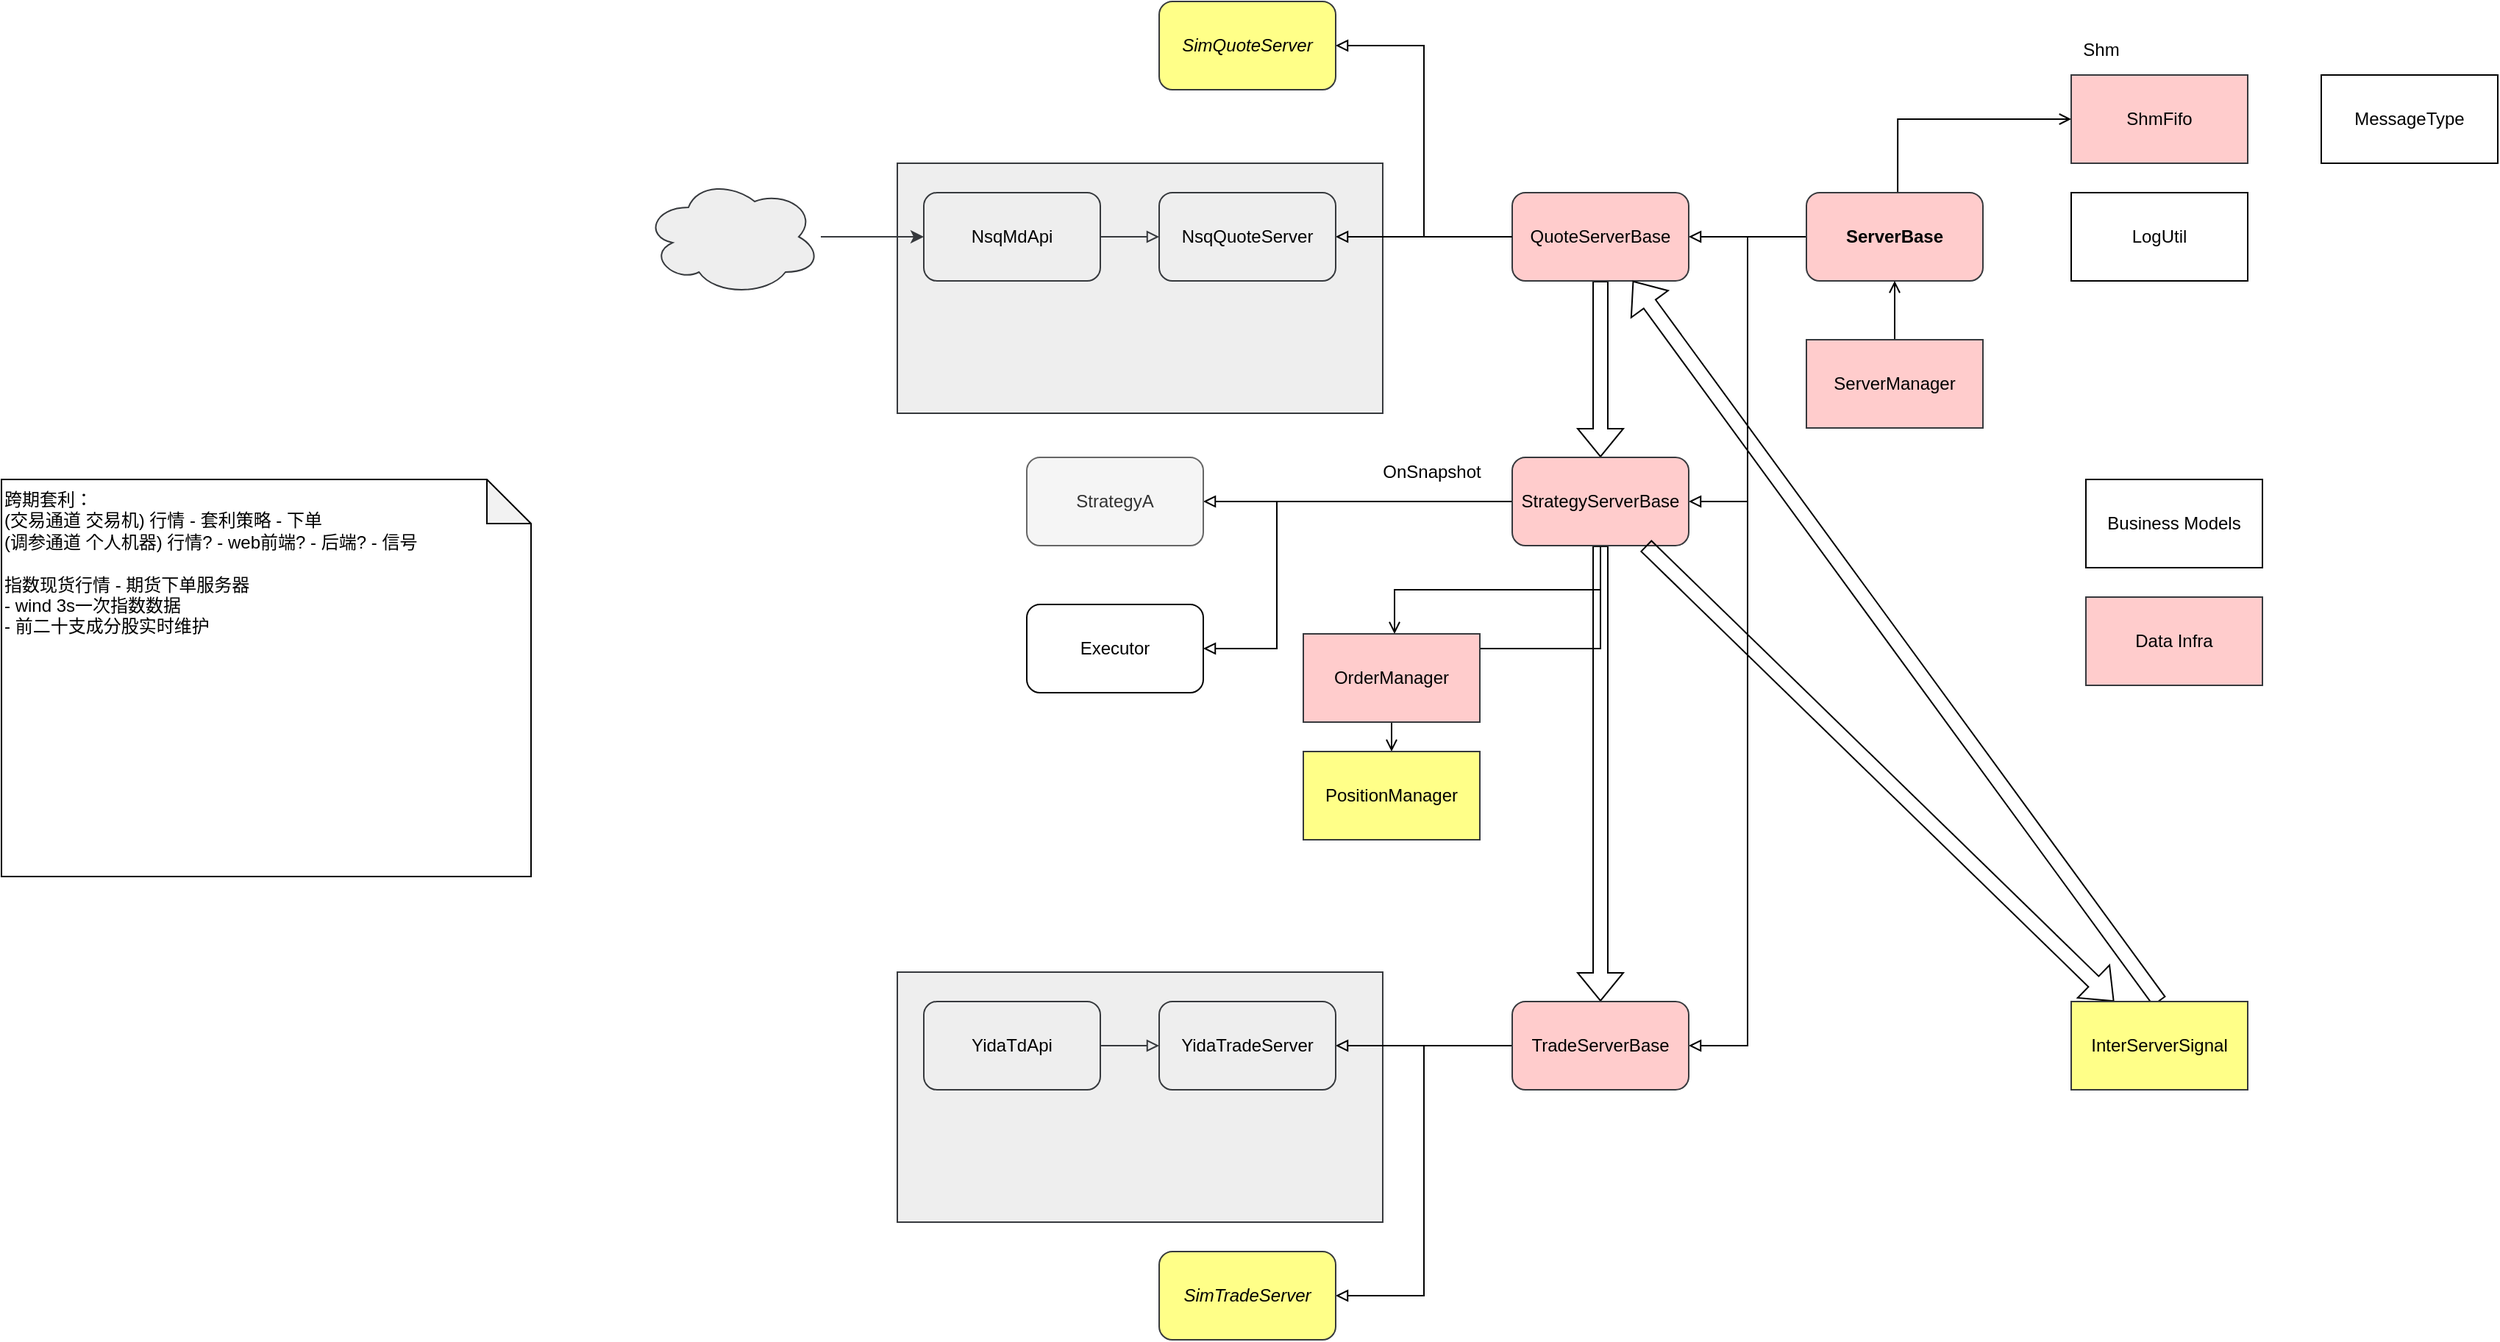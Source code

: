 <mxfile version="27.2.0" pages="2">
  <diagram name="Framework" id="izHdCFUZK2JU7I0uywET">
    <mxGraphModel dx="3080" dy="2081" grid="1" gridSize="10" guides="1" tooltips="1" connect="1" arrows="1" fold="1" page="1" pageScale="1" pageWidth="827" pageHeight="1169" math="0" shadow="0">
      <root>
        <mxCell id="0" />
        <mxCell id="1" parent="0" />
        <mxCell id="oX8QJ8v67Z4_SSj95SlL-10" value="" style="rounded=0;whiteSpace=wrap;html=1;fillColor=#eeeeee;strokeColor=#36393d;" vertex="1" parent="1">
          <mxGeometry x="-578" y="590" width="330" height="170" as="geometry" />
        </mxCell>
        <mxCell id="oX8QJ8v67Z4_SSj95SlL-1" value="" style="rounded=0;whiteSpace=wrap;html=1;fillColor=#eeeeee;strokeColor=#36393d;" vertex="1" parent="1">
          <mxGeometry x="-578" y="40" width="330" height="170" as="geometry" />
        </mxCell>
        <mxCell id="Np0CVXmdSU2NpfKUSfFp-4" value="ShmFifo" style="rounded=0;whiteSpace=wrap;html=1;fillColor=#ffcccc;strokeColor=#36393d;" vertex="1" parent="1">
          <mxGeometry x="220" y="-20" width="120" height="60" as="geometry" />
        </mxCell>
        <mxCell id="Np0CVXmdSU2NpfKUSfFp-17" value="" style="edgeStyle=orthogonalEdgeStyle;rounded=0;orthogonalLoop=1;jettySize=auto;html=1;endArrow=block;endFill=0;fillColor=#eeeeee;strokeColor=#36393d;" edge="1" parent="1" source="Np0CVXmdSU2NpfKUSfFp-1" target="Np0CVXmdSU2NpfKUSfFp-16">
          <mxGeometry relative="1" as="geometry" />
        </mxCell>
        <mxCell id="Np0CVXmdSU2NpfKUSfFp-1" value="NsqMdApi" style="rounded=1;whiteSpace=wrap;html=1;fillColor=#eeeeee;strokeColor=#36393d;" vertex="1" parent="1">
          <mxGeometry x="-560" y="60" width="120" height="60" as="geometry" />
        </mxCell>
        <mxCell id="Np0CVXmdSU2NpfKUSfFp-28" value="" style="edgeStyle=orthogonalEdgeStyle;rounded=0;orthogonalLoop=1;jettySize=auto;html=1;endArrow=block;endFill=0;" edge="1" parent="1" source="Np0CVXmdSU2NpfKUSfFp-14" target="Np0CVXmdSU2NpfKUSfFp-16">
          <mxGeometry relative="1" as="geometry" />
        </mxCell>
        <mxCell id="oX8QJ8v67Z4_SSj95SlL-21" style="edgeStyle=orthogonalEdgeStyle;rounded=0;orthogonalLoop=1;jettySize=auto;html=1;exitX=0.5;exitY=1;exitDx=0;exitDy=0;shape=flexArrow;" edge="1" parent="1" source="Np0CVXmdSU2NpfKUSfFp-14" target="Np0CVXmdSU2NpfKUSfFp-22">
          <mxGeometry relative="1" as="geometry" />
        </mxCell>
        <mxCell id="Np0CVXmdSU2NpfKUSfFp-14" value="QuoteServerBase" style="rounded=1;whiteSpace=wrap;html=1;fillColor=#ffcccc;strokeColor=#36393d;" vertex="1" parent="1">
          <mxGeometry x="-160" y="60" width="120" height="60" as="geometry" />
        </mxCell>
        <mxCell id="Np0CVXmdSU2NpfKUSfFp-20" value="" style="edgeStyle=orthogonalEdgeStyle;rounded=0;orthogonalLoop=1;jettySize=auto;html=1;endArrow=block;endFill=0;" edge="1" parent="1" source="Np0CVXmdSU2NpfKUSfFp-15" target="Np0CVXmdSU2NpfKUSfFp-14">
          <mxGeometry relative="1" as="geometry" />
        </mxCell>
        <mxCell id="Np0CVXmdSU2NpfKUSfFp-25" style="edgeStyle=orthogonalEdgeStyle;rounded=0;orthogonalLoop=1;jettySize=auto;html=1;endArrow=block;endFill=0;" edge="1" parent="1" source="Np0CVXmdSU2NpfKUSfFp-15" target="Np0CVXmdSU2NpfKUSfFp-22">
          <mxGeometry relative="1" as="geometry">
            <Array as="points">
              <mxPoint y="90" />
              <mxPoint y="270" />
            </Array>
          </mxGeometry>
        </mxCell>
        <mxCell id="oX8QJ8v67Z4_SSj95SlL-15" style="edgeStyle=orthogonalEdgeStyle;rounded=0;orthogonalLoop=1;jettySize=auto;html=1;endArrow=open;endFill=0;" edge="1" parent="1" target="Np0CVXmdSU2NpfKUSfFp-4">
          <mxGeometry relative="1" as="geometry">
            <mxPoint x="102.053" y="60" as="sourcePoint" />
            <mxPoint x="222" y="0.053" as="targetPoint" />
            <Array as="points">
              <mxPoint x="102" y="10" />
            </Array>
          </mxGeometry>
        </mxCell>
        <mxCell id="oX8QJ8v67Z4_SSj95SlL-17" style="edgeStyle=orthogonalEdgeStyle;rounded=0;orthogonalLoop=1;jettySize=auto;html=1;endArrow=block;endFill=0;" edge="1" parent="1" source="Np0CVXmdSU2NpfKUSfFp-15" target="Np0CVXmdSU2NpfKUSfFp-33">
          <mxGeometry relative="1" as="geometry">
            <Array as="points">
              <mxPoint y="90" />
              <mxPoint y="640" />
            </Array>
          </mxGeometry>
        </mxCell>
        <mxCell id="Np0CVXmdSU2NpfKUSfFp-15" value="ServerBase" style="rounded=1;whiteSpace=wrap;html=1;fontStyle=1;fillColor=#ffcccc;strokeColor=#36393d;" vertex="1" parent="1">
          <mxGeometry x="40" y="60" width="120" height="60" as="geometry" />
        </mxCell>
        <mxCell id="Np0CVXmdSU2NpfKUSfFp-16" value="NsqQuoteServer" style="rounded=1;whiteSpace=wrap;html=1;fillColor=#eeeeee;strokeColor=#36393d;" vertex="1" parent="1">
          <mxGeometry x="-400" y="60" width="120" height="60" as="geometry" />
        </mxCell>
        <mxCell id="Np0CVXmdSU2NpfKUSfFp-27" value="" style="edgeStyle=orthogonalEdgeStyle;rounded=0;orthogonalLoop=1;jettySize=auto;html=1;endArrow=block;endFill=0;" edge="1" parent="1" source="Np0CVXmdSU2NpfKUSfFp-22" target="Np0CVXmdSU2NpfKUSfFp-24">
          <mxGeometry relative="1" as="geometry" />
        </mxCell>
        <mxCell id="Np0CVXmdSU2NpfKUSfFp-32" style="edgeStyle=orthogonalEdgeStyle;rounded=0;orthogonalLoop=1;jettySize=auto;html=1;endArrow=block;endFill=0;" edge="1" parent="1" source="Np0CVXmdSU2NpfKUSfFp-22" target="Np0CVXmdSU2NpfKUSfFp-30">
          <mxGeometry relative="1" as="geometry">
            <Array as="points">
              <mxPoint x="-320" y="270" />
              <mxPoint x="-320" y="370" />
            </Array>
          </mxGeometry>
        </mxCell>
        <mxCell id="oX8QJ8v67Z4_SSj95SlL-20" value="" style="edgeStyle=orthogonalEdgeStyle;rounded=0;orthogonalLoop=1;jettySize=auto;html=1;endArrow=open;endFill=0;" edge="1" parent="1" source="Np0CVXmdSU2NpfKUSfFp-22" target="oX8QJ8v67Z4_SSj95SlL-7">
          <mxGeometry relative="1" as="geometry">
            <Array as="points">
              <mxPoint x="-100" y="330" />
              <mxPoint x="-240" y="330" />
            </Array>
          </mxGeometry>
        </mxCell>
        <mxCell id="oX8QJ8v67Z4_SSj95SlL-22" style="edgeStyle=orthogonalEdgeStyle;rounded=0;orthogonalLoop=1;jettySize=auto;html=1;exitX=0.5;exitY=1;exitDx=0;exitDy=0;shape=flexArrow;" edge="1" parent="1" source="Np0CVXmdSU2NpfKUSfFp-22" target="Np0CVXmdSU2NpfKUSfFp-33">
          <mxGeometry relative="1" as="geometry">
            <mxPoint x="-100" y="470" as="targetPoint" />
          </mxGeometry>
        </mxCell>
        <mxCell id="oX8QJ8v67Z4_SSj95SlL-40" style="edgeStyle=orthogonalEdgeStyle;rounded=0;orthogonalLoop=1;jettySize=auto;html=1;exitX=0.5;exitY=1;exitDx=0;exitDy=0;endArrow=open;endFill=0;" edge="1" parent="1" source="Np0CVXmdSU2NpfKUSfFp-22" target="oX8QJ8v67Z4_SSj95SlL-39">
          <mxGeometry relative="1" as="geometry" />
        </mxCell>
        <mxCell id="Np0CVXmdSU2NpfKUSfFp-22" value="StrategyServerBase" style="rounded=1;whiteSpace=wrap;html=1;fillColor=#ffcccc;strokeColor=#36393d;" vertex="1" parent="1">
          <mxGeometry x="-160" y="240" width="120" height="60" as="geometry" />
        </mxCell>
        <mxCell id="Np0CVXmdSU2NpfKUSfFp-23" value="LogUtil" style="rounded=0;whiteSpace=wrap;html=1;" vertex="1" parent="1">
          <mxGeometry x="220" y="60" width="120" height="60" as="geometry" />
        </mxCell>
        <mxCell id="Np0CVXmdSU2NpfKUSfFp-24" value="StrategyA" style="rounded=1;whiteSpace=wrap;html=1;fillColor=#f5f5f5;strokeColor=#666666;fontColor=#333333;" vertex="1" parent="1">
          <mxGeometry x="-490" y="240" width="120" height="60" as="geometry" />
        </mxCell>
        <mxCell id="Np0CVXmdSU2NpfKUSfFp-30" value="Executor" style="rounded=1;whiteSpace=wrap;html=1;" vertex="1" parent="1">
          <mxGeometry x="-490" y="340" width="120" height="60" as="geometry" />
        </mxCell>
        <mxCell id="oX8QJ8v67Z4_SSj95SlL-14" style="edgeStyle=orthogonalEdgeStyle;rounded=0;orthogonalLoop=1;jettySize=auto;html=1;endArrow=block;endFill=0;" edge="1" parent="1" source="Np0CVXmdSU2NpfKUSfFp-33" target="oX8QJ8v67Z4_SSj95SlL-13">
          <mxGeometry relative="1" as="geometry" />
        </mxCell>
        <mxCell id="oX8QJ8v67Z4_SSj95SlL-19" style="edgeStyle=orthogonalEdgeStyle;rounded=0;orthogonalLoop=1;jettySize=auto;html=1;endArrow=block;endFill=0;" edge="1" parent="1" source="Np0CVXmdSU2NpfKUSfFp-33" target="oX8QJ8v67Z4_SSj95SlL-18">
          <mxGeometry relative="1" as="geometry">
            <Array as="points">
              <mxPoint x="-220" y="640" />
              <mxPoint x="-220" y="810" />
            </Array>
          </mxGeometry>
        </mxCell>
        <mxCell id="oX8QJ8v67Z4_SSj95SlL-38" style="rounded=0;orthogonalLoop=1;jettySize=auto;html=1;shape=flexArrow;" edge="1" parent="1" source="Np0CVXmdSU2NpfKUSfFp-22" target="oX8QJ8v67Z4_SSj95SlL-6">
          <mxGeometry relative="1" as="geometry" />
        </mxCell>
        <mxCell id="Np0CVXmdSU2NpfKUSfFp-33" value="TradeServerBase" style="rounded=1;whiteSpace=wrap;html=1;fillColor=#ffcccc;strokeColor=#36393d;" vertex="1" parent="1">
          <mxGeometry x="-160" y="610" width="120" height="60" as="geometry" />
        </mxCell>
        <mxCell id="Np0CVXmdSU2NpfKUSfFp-36" value="跨期套利：&lt;div&gt;(交易通道 交易机) 行情 - 套利策略 - 下单&lt;/div&gt;&lt;div&gt;(调参通道 个人机器) 行情? - web前端? - 后端? - 信号&lt;/div&gt;&lt;div&gt;&lt;br&gt;&lt;/div&gt;&lt;div&gt;指数现货行情 - 期货下单服务器&lt;/div&gt;&lt;div&gt;- wind 3s一次指数数据&lt;/div&gt;&lt;div&gt;- 前二十支成分股实时维护&lt;/div&gt;" style="shape=note;whiteSpace=wrap;html=1;align=left;backgroundOutline=1;darkOpacity=0.05;verticalAlign=top;" vertex="1" parent="1">
          <mxGeometry x="-1187" y="255" width="360" height="270" as="geometry" />
        </mxCell>
        <mxCell id="oX8QJ8v67Z4_SSj95SlL-3" value="SimQuoteServer" style="rounded=1;whiteSpace=wrap;html=1;fillColor=#ffff88;strokeColor=#36393d;fontStyle=2" vertex="1" parent="1">
          <mxGeometry x="-400" y="-70" width="120" height="60" as="geometry" />
        </mxCell>
        <mxCell id="oX8QJ8v67Z4_SSj95SlL-4" value="" style="edgeStyle=orthogonalEdgeStyle;rounded=0;orthogonalLoop=1;jettySize=auto;html=1;endArrow=block;endFill=0;" edge="1" parent="1" source="Np0CVXmdSU2NpfKUSfFp-14" target="oX8QJ8v67Z4_SSj95SlL-3">
          <mxGeometry relative="1" as="geometry">
            <mxPoint x="-20" y="-110" as="sourcePoint" />
            <mxPoint x="-140" y="-110" as="targetPoint" />
            <Array as="points">
              <mxPoint x="-220" y="90" />
              <mxPoint x="-220" y="-40" />
            </Array>
          </mxGeometry>
        </mxCell>
        <mxCell id="oX8QJ8v67Z4_SSj95SlL-42" style="rounded=0;orthogonalLoop=1;jettySize=auto;html=1;exitX=0.5;exitY=0;exitDx=0;exitDy=0;shape=flexArrow;" edge="1" parent="1" source="oX8QJ8v67Z4_SSj95SlL-6" target="Np0CVXmdSU2NpfKUSfFp-14">
          <mxGeometry relative="1" as="geometry" />
        </mxCell>
        <mxCell id="oX8QJ8v67Z4_SSj95SlL-6" value="InterServerSignal" style="rounded=0;whiteSpace=wrap;html=1;fillColor=#ffff88;strokeColor=#36393d;" vertex="1" parent="1">
          <mxGeometry x="220" y="610" width="120" height="60" as="geometry" />
        </mxCell>
        <mxCell id="oX8QJ8v67Z4_SSj95SlL-7" value="OrderManager" style="rounded=0;whiteSpace=wrap;html=1;fillColor=#ffcccc;strokeColor=#36393d;" vertex="1" parent="1">
          <mxGeometry x="-302" y="360" width="120" height="60" as="geometry" />
        </mxCell>
        <mxCell id="oX8QJ8v67Z4_SSj95SlL-11" value="" style="edgeStyle=orthogonalEdgeStyle;rounded=0;orthogonalLoop=1;jettySize=auto;html=1;endArrow=block;endFill=0;fillColor=#eeeeee;strokeColor=#36393d;" edge="1" source="oX8QJ8v67Z4_SSj95SlL-12" target="oX8QJ8v67Z4_SSj95SlL-13" parent="1">
          <mxGeometry relative="1" as="geometry" />
        </mxCell>
        <mxCell id="oX8QJ8v67Z4_SSj95SlL-12" value="YidaTdApi" style="rounded=1;whiteSpace=wrap;html=1;fillColor=#eeeeee;strokeColor=#36393d;" vertex="1" parent="1">
          <mxGeometry x="-560" y="610" width="120" height="60" as="geometry" />
        </mxCell>
        <mxCell id="oX8QJ8v67Z4_SSj95SlL-13" value="YidaTradeServer" style="rounded=1;whiteSpace=wrap;html=1;fillColor=#eeeeee;strokeColor=#36393d;" vertex="1" parent="1">
          <mxGeometry x="-400" y="610" width="120" height="60" as="geometry" />
        </mxCell>
        <mxCell id="oX8QJ8v67Z4_SSj95SlL-18" value="SimTradeServer" style="rounded=1;whiteSpace=wrap;html=1;fillColor=#ffff88;strokeColor=#36393d;fontStyle=2" vertex="1" parent="1">
          <mxGeometry x="-400" y="780" width="120" height="60" as="geometry" />
        </mxCell>
        <mxCell id="oX8QJ8v67Z4_SSj95SlL-25" value="" style="edgeStyle=orthogonalEdgeStyle;rounded=0;orthogonalLoop=1;jettySize=auto;html=1;endArrow=open;endFill=0;" edge="1" parent="1" source="oX8QJ8v67Z4_SSj95SlL-24" target="Np0CVXmdSU2NpfKUSfFp-15">
          <mxGeometry relative="1" as="geometry" />
        </mxCell>
        <mxCell id="oX8QJ8v67Z4_SSj95SlL-24" value="ServerManager" style="rounded=0;whiteSpace=wrap;html=1;fillColor=#ffcccc;strokeColor=#36393d;" vertex="1" parent="1">
          <mxGeometry x="40" y="160" width="120" height="60" as="geometry" />
        </mxCell>
        <mxCell id="oX8QJ8v67Z4_SSj95SlL-28" value="" style="edgeStyle=orthogonalEdgeStyle;rounded=0;orthogonalLoop=1;jettySize=auto;html=1;fillColor=#eeeeee;strokeColor=#36393d;" edge="1" parent="1" source="oX8QJ8v67Z4_SSj95SlL-27" target="Np0CVXmdSU2NpfKUSfFp-1">
          <mxGeometry relative="1" as="geometry" />
        </mxCell>
        <mxCell id="oX8QJ8v67Z4_SSj95SlL-27" value="" style="ellipse;shape=cloud;whiteSpace=wrap;html=1;fillColor=#eeeeee;strokeColor=#36393d;" vertex="1" parent="1">
          <mxGeometry x="-750" y="50" width="120" height="80" as="geometry" />
        </mxCell>
        <mxCell id="oX8QJ8v67Z4_SSj95SlL-29" value="Business Models" style="rounded=0;whiteSpace=wrap;html=1;" vertex="1" parent="1">
          <mxGeometry x="230" y="255" width="120" height="60" as="geometry" />
        </mxCell>
        <mxCell id="oX8QJ8v67Z4_SSj95SlL-30" value="Data Infra" style="rounded=0;whiteSpace=wrap;html=1;fillColor=#ffcccc;strokeColor=#36393d;" vertex="1" parent="1">
          <mxGeometry x="230" y="335" width="120" height="60" as="geometry" />
        </mxCell>
        <mxCell id="oX8QJ8v67Z4_SSj95SlL-34" value="MessageType" style="rounded=0;whiteSpace=wrap;html=1;" vertex="1" parent="1">
          <mxGeometry x="390" y="-20" width="120" height="60" as="geometry" />
        </mxCell>
        <mxCell id="oX8QJ8v67Z4_SSj95SlL-35" value="OnSnapshot" style="text;html=1;align=center;verticalAlign=middle;resizable=0;points=[];autosize=1;strokeColor=none;fillColor=none;" vertex="1" parent="1">
          <mxGeometry x="-260" y="235" width="90" height="30" as="geometry" />
        </mxCell>
        <mxCell id="oX8QJ8v67Z4_SSj95SlL-39" value="PositionManager" style="rounded=0;whiteSpace=wrap;html=1;fillColor=#ffff88;strokeColor=#36393d;" vertex="1" parent="1">
          <mxGeometry x="-302" y="440" width="120" height="60" as="geometry" />
        </mxCell>
        <mxCell id="oX8QJ8v67Z4_SSj95SlL-41" value="Shm" style="text;html=1;align=center;verticalAlign=middle;resizable=0;points=[];autosize=1;strokeColor=none;fillColor=none;" vertex="1" parent="1">
          <mxGeometry x="215" y="-52" width="50" height="30" as="geometry" />
        </mxCell>
      </root>
    </mxGraphModel>
  </diagram>
  <diagram id="_z2y7YqMUHIQpGYz76A4" name="股指套利">
    <mxGraphModel dx="1773" dy="644" grid="1" gridSize="10" guides="1" tooltips="1" connect="1" arrows="1" fold="1" page="1" pageScale="1" pageWidth="827" pageHeight="1169" math="0" shadow="0">
      <root>
        <mxCell id="0" />
        <mxCell id="1" parent="0" />
        <mxCell id="KyFD5nglN-JNJynjyuf0-22" value="" style="rounded=0;whiteSpace=wrap;html=1;fillColor=#eeeeee;strokeColor=#36393d;" vertex="1" parent="1">
          <mxGeometry x="-10" y="280" width="340" height="180" as="geometry" />
        </mxCell>
        <mxCell id="KyFD5nglN-JNJynjyuf0-18" value="" style="rounded=0;whiteSpace=wrap;html=1;fillColor=#eeeeee;strokeColor=#36393d;" vertex="1" parent="1">
          <mxGeometry x="-10" y="90" width="340" height="160" as="geometry" />
        </mxCell>
        <mxCell id="KyFD5nglN-JNJynjyuf0-12" value="行情" style="rounded=0;whiteSpace=wrap;html=1;" vertex="1" parent="1">
          <mxGeometry x="40" y="140" width="120" height="60" as="geometry" />
        </mxCell>
        <mxCell id="KyFD5nglN-JNJynjyuf0-17" value="" style="edgeStyle=orthogonalEdgeStyle;rounded=0;orthogonalLoop=1;jettySize=auto;html=1;startArrow=block;shape=flexArrow;" edge="1" parent="1" source="KyFD5nglN-JNJynjyuf0-13" target="KyFD5nglN-JNJynjyuf0-14">
          <mxGeometry relative="1" as="geometry" />
        </mxCell>
        <mxCell id="KyFD5nglN-JNJynjyuf0-24" style="edgeStyle=orthogonalEdgeStyle;rounded=0;orthogonalLoop=1;jettySize=auto;html=1;exitX=0.5;exitY=1;exitDx=0;exitDy=0;shape=flexArrow;" edge="1" parent="1" source="KyFD5nglN-JNJynjyuf0-13" target="KyFD5nglN-JNJynjyuf0-16">
          <mxGeometry relative="1" as="geometry" />
        </mxCell>
        <mxCell id="KyFD5nglN-JNJynjyuf0-13" value="后端" style="rounded=0;whiteSpace=wrap;html=1;" vertex="1" parent="1">
          <mxGeometry x="160" y="140" width="120" height="60" as="geometry" />
        </mxCell>
        <mxCell id="KyFD5nglN-JNJynjyuf0-14" value="网页前端" style="rounded=0;whiteSpace=wrap;html=1;" vertex="1" parent="1">
          <mxGeometry x="440" y="140" width="120" height="60" as="geometry" />
        </mxCell>
        <mxCell id="KyFD5nglN-JNJynjyuf0-16" value="trader" style="rounded=0;whiteSpace=wrap;html=1;" vertex="1" parent="1">
          <mxGeometry x="160" y="340" width="120" height="60" as="geometry" />
        </mxCell>
        <mxCell id="KyFD5nglN-JNJynjyuf0-19" value="本地服务器" style="text;html=1;align=center;verticalAlign=middle;resizable=0;points=[];autosize=1;strokeColor=none;fillColor=none;" vertex="1" parent="1">
          <mxGeometry x="-10" y="90" width="80" height="30" as="geometry" />
        </mxCell>
        <mxCell id="KyFD5nglN-JNJynjyuf0-20" value="PC" style="text;html=1;align=center;verticalAlign=middle;resizable=0;points=[];autosize=1;strokeColor=none;fillColor=none;" vertex="1" parent="1">
          <mxGeometry x="440" y="110" width="40" height="30" as="geometry" />
        </mxCell>
        <mxCell id="KyFD5nglN-JNJynjyuf0-23" value="下单服务器" style="text;html=1;align=center;verticalAlign=middle;resizable=0;points=[];autosize=1;strokeColor=none;fillColor=none;" vertex="1" parent="1">
          <mxGeometry x="-10" y="280" width="80" height="30" as="geometry" />
        </mxCell>
      </root>
    </mxGraphModel>
  </diagram>
</mxfile>
